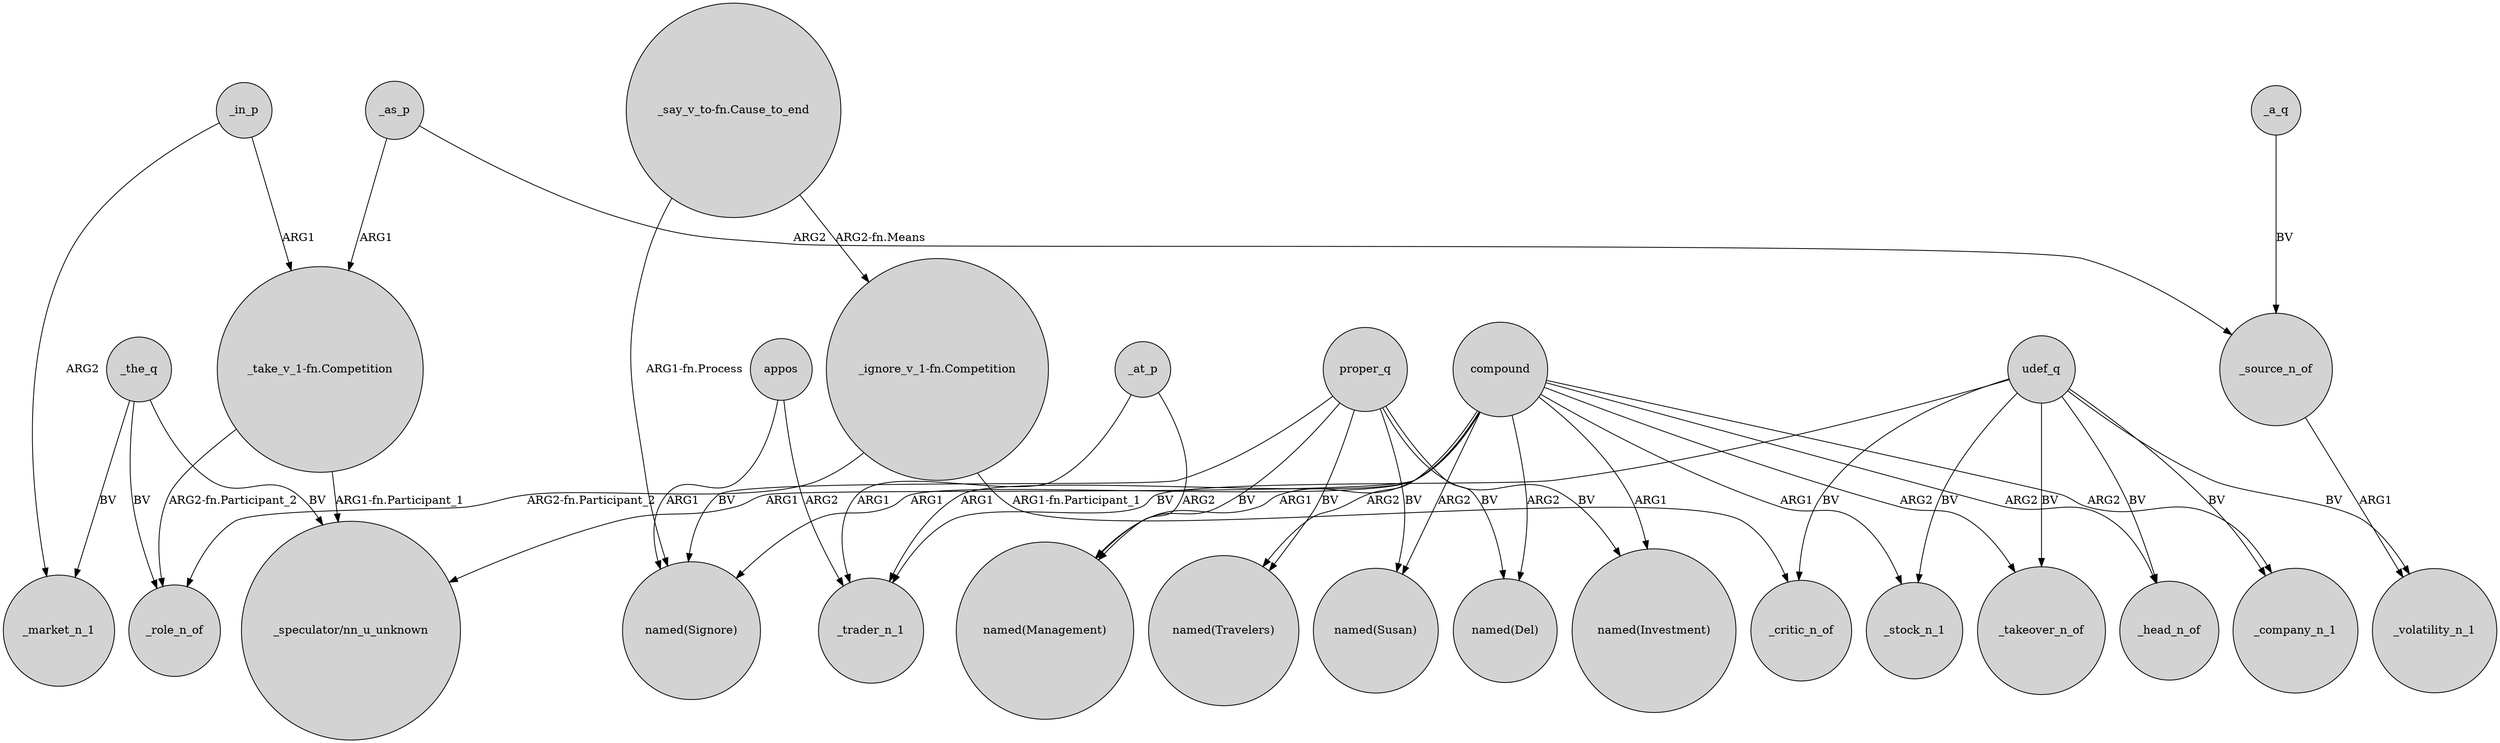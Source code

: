 digraph {
	node [shape=circle style=filled]
	"_ignore_v_1-fn.Competition" -> _role_n_of [label="ARG2-fn.Participant_2"]
	_the_q -> _role_n_of [label=BV]
	_at_p -> _trader_n_1 [label=ARG1]
	proper_q -> "named(Investment)" [label=BV]
	_in_p -> "_take_v_1-fn.Competition" [label=ARG1]
	_a_q -> _source_n_of [label=BV]
	udef_q -> _volatility_n_1 [label=BV]
	compound -> _company_n_1 [label=ARG2]
	compound -> "named(Signore)" [label=ARG1]
	"_ignore_v_1-fn.Competition" -> _critic_n_of [label="ARG1-fn.Participant_1"]
	compound -> _trader_n_1 [label=ARG1]
	udef_q -> _company_n_1 [label=BV]
	compound -> "named(Management)" [label=ARG1]
	appos -> _trader_n_1 [label=ARG2]
	proper_q -> "named(Travelers)" [label=BV]
	proper_q -> "named(Management)" [label=BV]
	udef_q -> _head_n_of [label=BV]
	_the_q -> _market_n_1 [label=BV]
	compound -> _stock_n_1 [label=ARG1]
	_the_q -> "_speculator/nn_u_unknown" [label=BV]
	_as_p -> _source_n_of [label=ARG2]
	udef_q -> _takeover_n_of [label=BV]
	proper_q -> "named(Signore)" [label=BV]
	udef_q -> _trader_n_1 [label=BV]
	_at_p -> "named(Management)" [label=ARG2]
	udef_q -> _stock_n_1 [label=BV]
	compound -> "named(Travelers)" [label=ARG2]
	_in_p -> _market_n_1 [label=ARG2]
	_source_n_of -> _volatility_n_1 [label=ARG1]
	proper_q -> "named(Del)" [label=BV]
	compound -> "named(Susan)" [label=ARG2]
	"_say_v_to-fn.Cause_to_end" -> "_ignore_v_1-fn.Competition" [label="ARG2-fn.Means"]
	proper_q -> "named(Susan)" [label=BV]
	_as_p -> "_take_v_1-fn.Competition" [label=ARG1]
	compound -> "_speculator/nn_u_unknown" [label=ARG1]
	"_take_v_1-fn.Competition" -> _role_n_of [label="ARG2-fn.Participant_2"]
	"_take_v_1-fn.Competition" -> "_speculator/nn_u_unknown" [label="ARG1-fn.Participant_1"]
	compound -> _head_n_of [label=ARG2]
	compound -> _takeover_n_of [label=ARG2]
	"_say_v_to-fn.Cause_to_end" -> "named(Signore)" [label="ARG1-fn.Process"]
	udef_q -> _critic_n_of [label=BV]
	compound -> "named(Del)" [label=ARG2]
	compound -> "named(Investment)" [label=ARG1]
	appos -> "named(Signore)" [label=ARG1]
}

